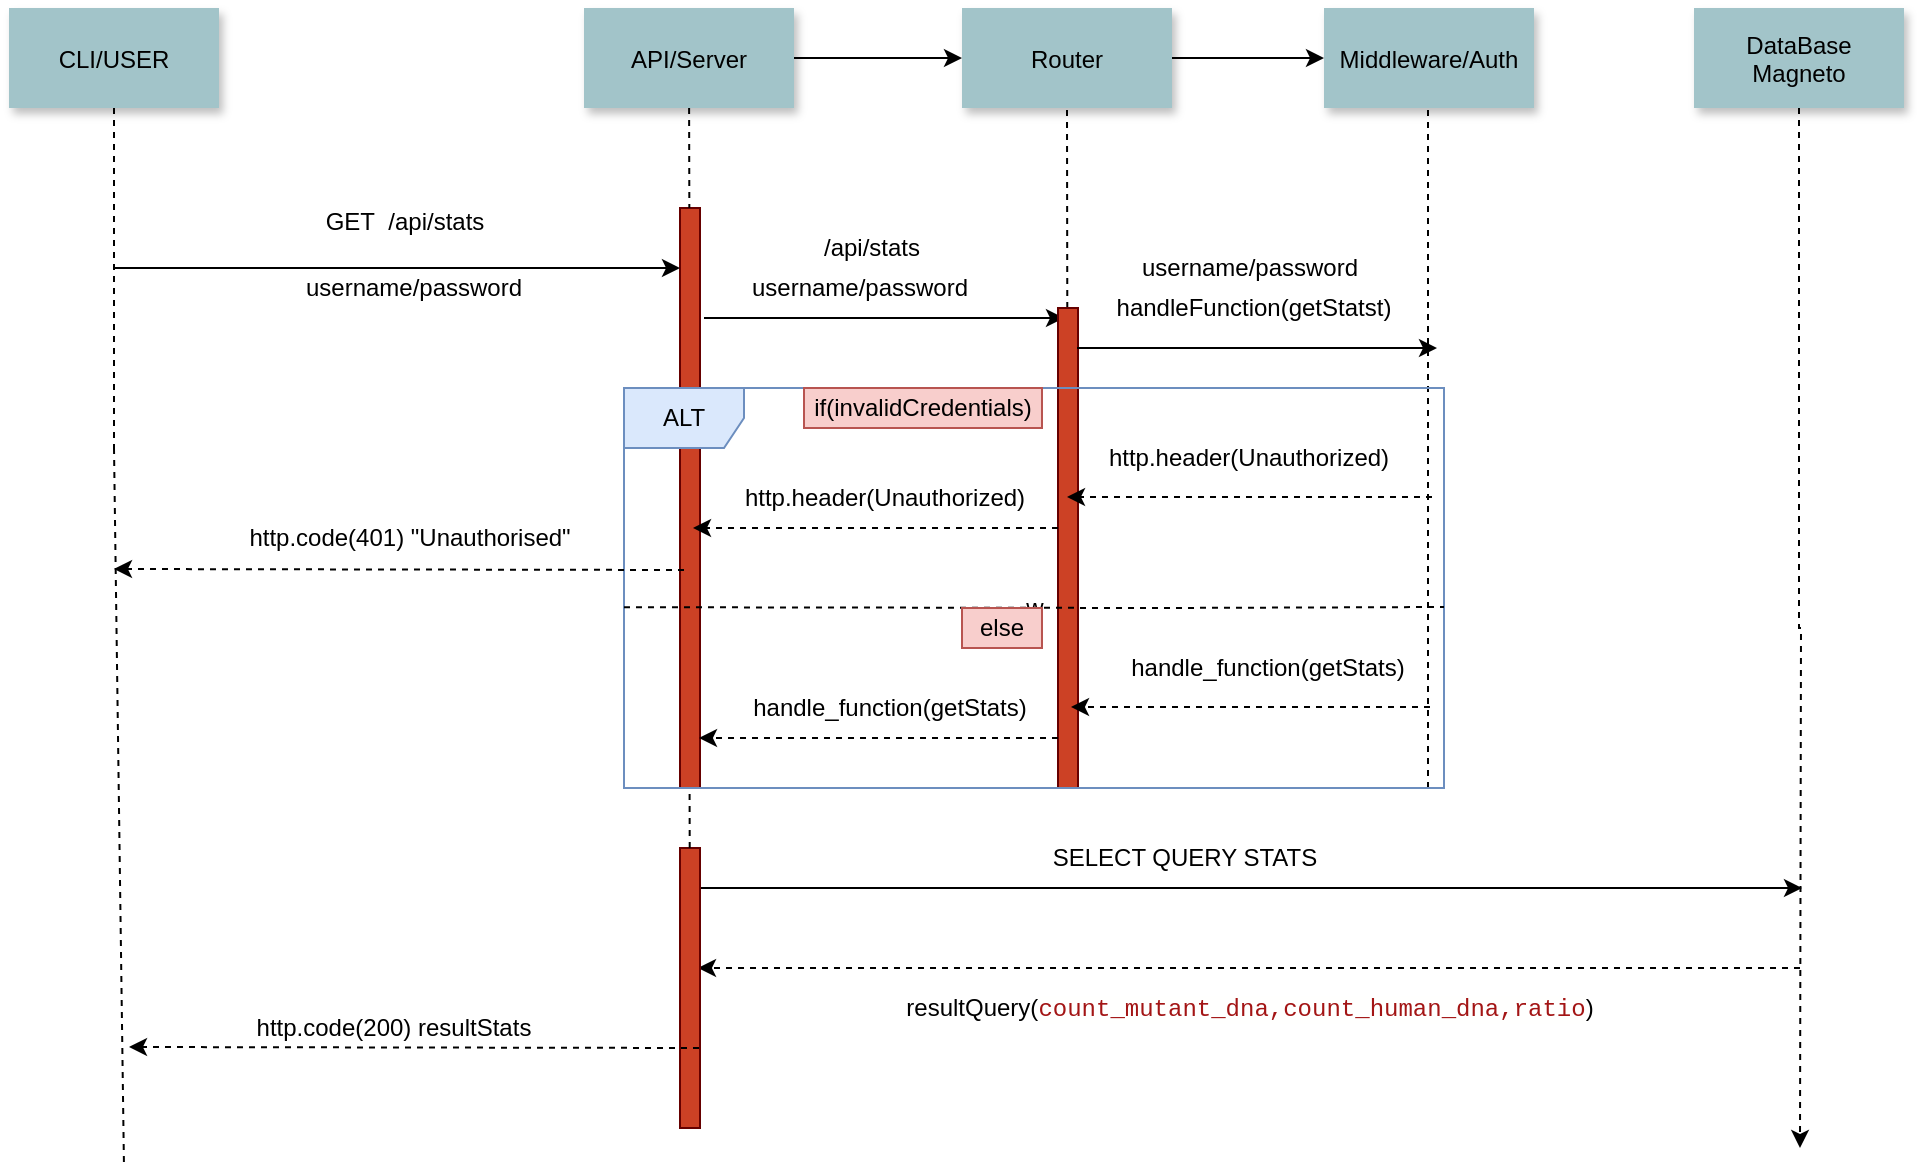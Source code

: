 <mxfile version="12.1.7" type="device" pages="1"><diagram name="Page-1" id="9361dd3d-8414-5efd-6122-117bd74ce7a7"><mxGraphModel dx="1408" dy="748" grid="1" gridSize="10" guides="1" tooltips="1" connect="1" arrows="1" fold="1" page="0" pageScale="1.5" pageWidth="826" pageHeight="1169" background="#ffffff" math="0" shadow="0"><root><mxCell id="0"/><mxCell id="1" parent="0"/><mxCell id="4" value="CLI/USER" style="shadow=1;fillColor=#A2C4C9;strokeColor=none" parent="1" vertex="1"><mxGeometry x="152.5" y="60" width="105" height="50" as="geometry"/></mxCell><mxCell id="6" value="" style="fillColor=#CC4125;strokeColor=#660000" parent="1" vertex="1"><mxGeometry x="488" y="160" width="10" height="290" as="geometry"/></mxCell><mxCell id="bJFCPQoi5qVAyaiEwjXc-118" style="edgeStyle=orthogonalEdgeStyle;rounded=0;jumpStyle=none;orthogonalLoop=1;jettySize=auto;html=1;entryX=0;entryY=0.5;entryDx=0;entryDy=0;fontSize=12;" edge="1" parent="1" source="7" target="bJFCPQoi5qVAyaiEwjXc-102"><mxGeometry relative="1" as="geometry"/></mxCell><mxCell id="7" value="API/Server" style="shadow=1;fillColor=#A2C4C9;strokeColor=none" parent="1" vertex="1"><mxGeometry x="440" y="60" width="105" height="50" as="geometry"/></mxCell><mxCell id="bJFCPQoi5qVAyaiEwjXc-117" value="" style="edgeStyle=orthogonalEdgeStyle;rounded=0;jumpStyle=none;orthogonalLoop=1;jettySize=auto;html=1;fontSize=12;" edge="1" parent="1" source="bJFCPQoi5qVAyaiEwjXc-102" target="bJFCPQoi5qVAyaiEwjXc-116"><mxGeometry relative="1" as="geometry"/></mxCell><mxCell id="bJFCPQoi5qVAyaiEwjXc-102" value="Router" style="shadow=1;fillColor=#A2C4C9;strokeColor=none" vertex="1" parent="1"><mxGeometry x="629" y="60" width="105" height="50" as="geometry"/></mxCell><mxCell id="bJFCPQoi5qVAyaiEwjXc-116" value="Middleware/Auth" style="shadow=1;fillColor=#A2C4C9;strokeColor=none" vertex="1" parent="1"><mxGeometry x="810" y="60" width="105" height="50" as="geometry"/></mxCell><mxCell id="bJFCPQoi5qVAyaiEwjXc-126" style="edgeStyle=orthogonalEdgeStyle;rounded=0;jumpStyle=none;orthogonalLoop=1;jettySize=auto;html=1;fontSize=12;dashed=1;" edge="1" parent="1" source="bJFCPQoi5qVAyaiEwjXc-124"><mxGeometry relative="1" as="geometry"><mxPoint x="1048" y="630" as="targetPoint"/></mxGeometry></mxCell><mxCell id="bJFCPQoi5qVAyaiEwjXc-124" value="DataBase&#10;Magneto" style="shadow=1;fillColor=#A2C4C9;strokeColor=none" vertex="1" parent="1"><mxGeometry x="995" y="60" width="105" height="50" as="geometry"/></mxCell><mxCell id="8" value="" style="edgeStyle=none;endArrow=none;dashed=1" parent="1" source="7" target="6" edge="1"><mxGeometry x="272.335" y="165" width="100" height="100" as="geometry"><mxPoint x="347.259" y="110" as="sourcePoint"/><mxPoint x="347.576" y="165" as="targetPoint"/></mxGeometry></mxCell><mxCell id="9" value="GET  /api/stats&#10;" style="edgeStyle=none;verticalLabelPosition=top;verticalAlign=bottom;fontSize=12;" parent="1" edge="1"><mxGeometry width="100" height="100" as="geometry"><mxPoint x="205" y="190" as="sourcePoint"/><mxPoint x="488" y="190" as="targetPoint"/><mxPoint x="4" as="offset"/></mxGeometry></mxCell><mxCell id="33" value="" style="edgeStyle=elbowEdgeStyle;elbow=horizontal;endArrow=none;dashed=1" parent="1" source="4" edge="1"><mxGeometry x="230.0" y="310" width="100" height="100" as="geometry"><mxPoint x="230.0" y="410" as="sourcePoint"/><mxPoint x="205" y="280" as="targetPoint"/></mxGeometry></mxCell><mxCell id="44" value="" style="edgeStyle=none;dashed=1;endArrow=none" parent="1" edge="1"><mxGeometry x="50" y="300" width="100" height="100" as="geometry"><mxPoint x="205" y="280" as="sourcePoint"/><mxPoint x="210" y="640" as="targetPoint"/></mxGeometry></mxCell><mxCell id="bJFCPQoi5qVAyaiEwjXc-107" value="" style="endArrow=classic;html=1;fontSize=12;" edge="1" parent="1"><mxGeometry width="50" height="50" relative="1" as="geometry"><mxPoint x="500" y="215" as="sourcePoint"/><mxPoint x="680" y="215" as="targetPoint"/></mxGeometry></mxCell><mxCell id="bJFCPQoi5qVAyaiEwjXc-112" value="" style="endArrow=none;dashed=1;html=1;fontSize=12;entryX=0.5;entryY=1;entryDx=0;entryDy=0;exitX=0.5;exitY=1;exitDx=0;exitDy=0;" edge="1" parent="1" source="bJFCPQoi5qVAyaiEwjXc-108" target="bJFCPQoi5qVAyaiEwjXc-102"><mxGeometry width="50" height="50" relative="1" as="geometry"><mxPoint x="682" y="540" as="sourcePoint"/><mxPoint x="682" y="110" as="targetPoint"/></mxGeometry></mxCell><mxCell id="bJFCPQoi5qVAyaiEwjXc-108" value="" style="fillColor=#CC4125;strokeColor=#660000" vertex="1" parent="1"><mxGeometry x="677" y="210" width="10" height="240" as="geometry"/></mxCell><mxCell id="bJFCPQoi5qVAyaiEwjXc-114" value="username/password" style="text;html=1;strokeColor=none;fillColor=none;align=center;verticalAlign=middle;whiteSpace=wrap;rounded=0;fontSize=12;" vertex="1" parent="1"><mxGeometry x="522.5" y="190" width="110" height="20" as="geometry"/></mxCell><mxCell id="bJFCPQoi5qVAyaiEwjXc-115" value="username/password" style="text;html=1;strokeColor=none;fillColor=none;align=center;verticalAlign=middle;whiteSpace=wrap;rounded=0;fontSize=12;" vertex="1" parent="1"><mxGeometry x="300" y="190" width="110" height="20" as="geometry"/></mxCell><mxCell id="bJFCPQoi5qVAyaiEwjXc-119" value="" style="endArrow=none;dashed=1;html=1;fontSize=12;" edge="1" parent="1"><mxGeometry width="50" height="50" relative="1" as="geometry"><mxPoint x="862" y="450" as="sourcePoint"/><mxPoint x="862" y="110" as="targetPoint"/></mxGeometry></mxCell><mxCell id="bJFCPQoi5qVAyaiEwjXc-121" value="" style="endArrow=classic;html=1;fontSize=12;" edge="1" parent="1"><mxGeometry width="50" height="50" relative="1" as="geometry"><mxPoint x="686.5" y="230" as="sourcePoint"/><mxPoint x="866.5" y="230" as="targetPoint"/></mxGeometry></mxCell><mxCell id="bJFCPQoi5qVAyaiEwjXc-122" value="username/password" style="text;html=1;strokeColor=none;fillColor=none;align=center;verticalAlign=middle;whiteSpace=wrap;rounded=0;fontSize=12;" vertex="1" parent="1"><mxGeometry x="717.5" y="180" width="110" height="20" as="geometry"/></mxCell><mxCell id="bJFCPQoi5qVAyaiEwjXc-123" value="/api/stats" style="text;html=1;strokeColor=none;fillColor=none;align=center;verticalAlign=middle;whiteSpace=wrap;rounded=0;fontSize=12;" vertex="1" parent="1"><mxGeometry x="523.5" y="170" width="120" height="20" as="geometry"/></mxCell><mxCell id="bJFCPQoi5qVAyaiEwjXc-134" value="ALT" style="shape=umlFrame;whiteSpace=wrap;html=1;fillColor=#dae8fc;fontSize=12;strokeColor=#6c8ebf;" vertex="1" parent="1"><mxGeometry x="460" y="250" width="410" height="200" as="geometry"/></mxCell><mxCell id="bJFCPQoi5qVAyaiEwjXc-135" value="w" style="endArrow=none;dashed=1;html=1;fontSize=12;exitX=0;exitY=0.548;exitDx=0;exitDy=0;exitPerimeter=0;" edge="1" parent="1" source="bJFCPQoi5qVAyaiEwjXc-134"><mxGeometry width="50" height="50" relative="1" as="geometry"><mxPoint x="467.5" y="359.5" as="sourcePoint"/><mxPoint x="870" y="359.5" as="targetPoint"/><Array as="points"><mxPoint x="730" y="360"/></Array></mxGeometry></mxCell><mxCell id="bJFCPQoi5qVAyaiEwjXc-136" value="" style="endArrow=classic;html=1;dashed=1;fontSize=12;" edge="1" parent="1"><mxGeometry width="50" height="50" relative="1" as="geometry"><mxPoint x="863" y="409.5" as="sourcePoint"/><mxPoint x="683.5" y="409.5" as="targetPoint"/></mxGeometry></mxCell><mxCell id="bJFCPQoi5qVAyaiEwjXc-137" value="handle_function(getStats)" style="text;html=1;strokeColor=none;fillColor=none;align=center;verticalAlign=middle;whiteSpace=wrap;rounded=0;fontSize=12;" vertex="1" parent="1"><mxGeometry x="681.5" y="380" width="200" height="20" as="geometry"/></mxCell><mxCell id="bJFCPQoi5qVAyaiEwjXc-138" value="http.header(Unauthorized)" style="text;html=1;strokeColor=none;fillColor=none;align=center;verticalAlign=middle;whiteSpace=wrap;rounded=0;fontSize=12;" vertex="1" parent="1"><mxGeometry x="700" y="275" width="145" height="20" as="geometry"/></mxCell><mxCell id="bJFCPQoi5qVAyaiEwjXc-140" value="" style="endArrow=classic;html=1;dashed=1;fontSize=12;" edge="1" parent="1"><mxGeometry width="50" height="50" relative="1" as="geometry"><mxPoint x="864" y="304.5" as="sourcePoint"/><mxPoint x="681.5" y="304.5" as="targetPoint"/></mxGeometry></mxCell><mxCell id="bJFCPQoi5qVAyaiEwjXc-141" value="if(invalidCredentials)" style="text;html=1;strokeColor=#b85450;fillColor=#f8cecc;align=center;verticalAlign=middle;whiteSpace=wrap;rounded=0;fontSize=12;" vertex="1" parent="1"><mxGeometry x="550" y="250" width="119" height="20" as="geometry"/></mxCell><mxCell id="bJFCPQoi5qVAyaiEwjXc-142" value="else" style="text;html=1;strokeColor=#b85450;fillColor=#f8cecc;align=center;verticalAlign=middle;whiteSpace=wrap;rounded=0;fontSize=12;" vertex="1" parent="1"><mxGeometry x="629" y="360" width="40" height="20" as="geometry"/></mxCell><mxCell id="bJFCPQoi5qVAyaiEwjXc-144" value="" style="endArrow=classic;html=1;dashed=1;fontSize=12;" edge="1" parent="1"><mxGeometry width="50" height="50" relative="1" as="geometry"><mxPoint x="677" y="320" as="sourcePoint"/><mxPoint x="494.5" y="320" as="targetPoint"/></mxGeometry></mxCell><mxCell id="bJFCPQoi5qVAyaiEwjXc-145" value="" style="endArrow=classic;html=1;dashed=1;fontSize=12;" edge="1" parent="1"><mxGeometry width="50" height="50" relative="1" as="geometry"><mxPoint x="490" y="341" as="sourcePoint"/><mxPoint x="205" y="340.5" as="targetPoint"/></mxGeometry></mxCell><mxCell id="bJFCPQoi5qVAyaiEwjXc-146" value="http.code(401) &quot;Unauthorised&quot;" style="text;html=1;strokeColor=none;fillColor=none;align=center;verticalAlign=middle;whiteSpace=wrap;rounded=0;fontSize=12;" vertex="1" parent="1"><mxGeometry x="257.5" y="315" width="190" height="20" as="geometry"/></mxCell><mxCell id="bJFCPQoi5qVAyaiEwjXc-148" value="http.header(Unauthorized)" style="text;html=1;strokeColor=none;fillColor=none;align=center;verticalAlign=middle;whiteSpace=wrap;rounded=0;fontSize=12;" vertex="1" parent="1"><mxGeometry x="517.5" y="295" width="145" height="20" as="geometry"/></mxCell><mxCell id="bJFCPQoi5qVAyaiEwjXc-149" value="handleFunction(getStatst)" style="text;html=1;strokeColor=none;fillColor=none;align=center;verticalAlign=middle;whiteSpace=wrap;rounded=0;fontSize=12;" vertex="1" parent="1"><mxGeometry x="705" y="200" width="140" height="20" as="geometry"/></mxCell><mxCell id="bJFCPQoi5qVAyaiEwjXc-151" value="" style="endArrow=classic;html=1;dashed=1;fontSize=12;" edge="1" parent="1"><mxGeometry width="50" height="50" relative="1" as="geometry"><mxPoint x="677" y="425" as="sourcePoint"/><mxPoint x="497.5" y="425" as="targetPoint"/></mxGeometry></mxCell><mxCell id="bJFCPQoi5qVAyaiEwjXc-152" value="handle_function(getStats)" style="text;html=1;strokeColor=none;fillColor=none;align=center;verticalAlign=middle;whiteSpace=wrap;rounded=0;fontSize=12;" vertex="1" parent="1"><mxGeometry x="492.5" y="400" width="200" height="20" as="geometry"/></mxCell><mxCell id="bJFCPQoi5qVAyaiEwjXc-153" value="" style="endArrow=classic;html=1;fontSize=12;" edge="1" parent="1"><mxGeometry width="50" height="50" relative="1" as="geometry"><mxPoint x="498" y="500" as="sourcePoint"/><mxPoint x="1049" y="500" as="targetPoint"/></mxGeometry></mxCell><mxCell id="bJFCPQoi5qVAyaiEwjXc-154" value="SELECT QUERY STATS" style="text;html=1;strokeColor=none;fillColor=none;align=center;verticalAlign=middle;whiteSpace=wrap;rounded=0;fontSize=12;" vertex="1" parent="1"><mxGeometry x="566" y="475" width="349" height="20" as="geometry"/></mxCell><mxCell id="bJFCPQoi5qVAyaiEwjXc-156" value="" style="endArrow=classic;html=1;dashed=1;fontSize=12;" edge="1" parent="1"><mxGeometry width="50" height="50" relative="1" as="geometry"><mxPoint x="1048" y="540" as="sourcePoint"/><mxPoint x="497" y="540" as="targetPoint"/></mxGeometry></mxCell><mxCell id="bJFCPQoi5qVAyaiEwjXc-157" value="resultQuery(&lt;span style=&quot;color: rgb(163 , 21 , 21) ; background-color: rgb(255 , 255 , 254) ; font-family: &amp;#34;consolas&amp;#34; , &amp;#34;courier new&amp;#34; , monospace ; white-space: pre&quot;&gt;count_mutant_dna,&lt;/span&gt;&lt;span style=&quot;color: rgb(163 , 21 , 21) ; background-color: rgb(255 , 255 , 254) ; font-family: &amp;#34;consolas&amp;#34; , &amp;#34;courier new&amp;#34; , monospace ; white-space: pre&quot;&gt;count_human_dna,&lt;/span&gt;&lt;span style=&quot;color: rgb(163 , 21 , 21) ; background-color: rgb(255 , 255 , 254) ; font-family: &amp;#34;consolas&amp;#34; , &amp;#34;courier new&amp;#34; , monospace ; white-space: pre&quot;&gt;ratio&lt;/span&gt;&lt;span&gt;)&lt;/span&gt;" style="text;html=1;strokeColor=none;fillColor=none;align=center;verticalAlign=middle;whiteSpace=wrap;rounded=0;fontSize=12;" vertex="1" parent="1"><mxGeometry x="566" y="550" width="414" height="20" as="geometry"/></mxCell><mxCell id="bJFCPQoi5qVAyaiEwjXc-162" value="" style="fillColor=#CC4125;strokeColor=#660000" vertex="1" parent="1"><mxGeometry x="488" y="480" width="10" height="140" as="geometry"/></mxCell><mxCell id="bJFCPQoi5qVAyaiEwjXc-163" value="" style="edgeStyle=none;endArrow=none;dashed=1;exitX=0.08;exitY=1.015;exitDx=0;exitDy=0;exitPerimeter=0;" edge="1" parent="1" source="bJFCPQoi5qVAyaiEwjXc-134" target="bJFCPQoi5qVAyaiEwjXc-162"><mxGeometry x="272.835" y="495" width="100" height="100" as="geometry"><mxPoint x="493" y="460" as="sourcePoint"/><mxPoint x="493" y="480" as="targetPoint"/></mxGeometry></mxCell><mxCell id="bJFCPQoi5qVAyaiEwjXc-164" value="" style="endArrow=classic;html=1;dashed=1;fontSize=12;" edge="1" parent="1"><mxGeometry width="50" height="50" relative="1" as="geometry"><mxPoint x="497.5" y="580" as="sourcePoint"/><mxPoint x="212.5" y="579.5" as="targetPoint"/></mxGeometry></mxCell><mxCell id="bJFCPQoi5qVAyaiEwjXc-165" value="http.code(200) resultStats" style="text;html=1;strokeColor=none;fillColor=none;align=center;verticalAlign=middle;whiteSpace=wrap;rounded=0;fontSize=12;" vertex="1" parent="1"><mxGeometry x="250" y="560" width="190" height="20" as="geometry"/></mxCell></root></mxGraphModel></diagram></mxfile>